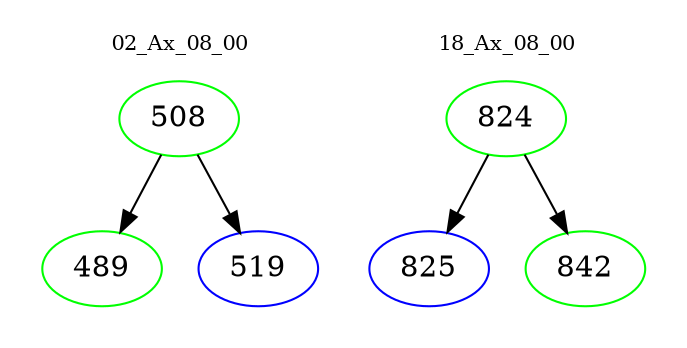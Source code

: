 digraph{
subgraph cluster_0 {
color = white
label = "02_Ax_08_00";
fontsize=10;
T0_508 [label="508", color="green"]
T0_508 -> T0_489 [color="black"]
T0_489 [label="489", color="green"]
T0_508 -> T0_519 [color="black"]
T0_519 [label="519", color="blue"]
}
subgraph cluster_1 {
color = white
label = "18_Ax_08_00";
fontsize=10;
T1_824 [label="824", color="green"]
T1_824 -> T1_825 [color="black"]
T1_825 [label="825", color="blue"]
T1_824 -> T1_842 [color="black"]
T1_842 [label="842", color="green"]
}
}
